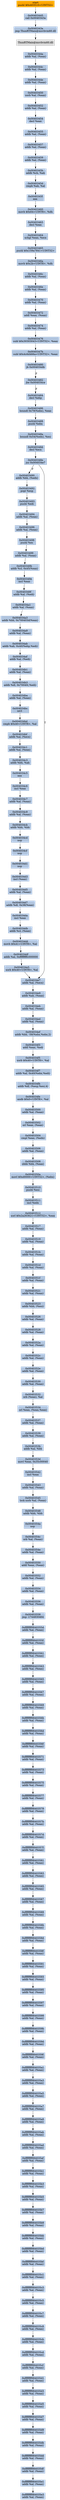digraph G {
node[shape=rectangle,style=filled,fillcolor=lightsteelblue,color=lightsteelblue]
bgcolor="transparent"
a0x00403440pushl_0x403510UINT32[label="start\npushl $0x403510<UINT32>",color="lightgrey",fillcolor="orange"];
a0x00403445call_0x0040343a[label="0x00403445\ncall 0x0040343a"];
a0x0040343ajmp_ThunRTMain_msvbvm60_dll[label="0x0040343a\njmp ThunRTMain@msvbvm60.dll"];
ThunRTMain_msvbvm60_dll[label="ThunRTMain@msvbvm60.dll",color="lightgrey",fillcolor="lightgrey"];
a0x0040344aaddb_al_eax_[label="0x0040344a\naddb %al, (%eax)"];
a0x0040344caddb_al_eax_[label="0x0040344c\naddb %al, (%eax)"];
a0x0040344eaddb_al_eax_[label="0x0040344e\naddb %al, (%eax)"];
a0x00403450xorb_al_eax_[label="0x00403450\nxorb %al, (%eax)"];
a0x00403452addb_al_eax_[label="0x00403452\naddb %al, (%eax)"];
a0x00403454decl_eax[label="0x00403454\ndecl %eax"];
a0x00403455addb_al_eax_[label="0x00403455\naddb %al, (%eax)"];
a0x00403457addb_al_eax_[label="0x00403457\naddb %al, (%eax)"];
a0x00403459addb_al_eax_[label="0x00403459\naddb %al, (%eax)"];
a0x0040345baddb_ch_ah[label="0x0040345b\naddb %ch, %ah"];
a0x0040345dcmpb_ah_al[label="0x0040345d\ncmpb %ah, %al"];
a0x0040345faaa_[label="0x0040345f\naaa "];
a0x00403460movb_0x64UINT8_dh[label="0x00403460\nmovb $0x64<UINT8>, %dh"];
a0x00403463decl_eax[label="0x00403463\ndecl %eax"];
a0x00403464xchgl_eax_ecx[label="0x00403464\nxchgl %eax, %ecx"];
a0x00403465pushl_0x159a7841UINT32[label="0x00403465\npushl $0x159a7841<UINT32>"];
a0x0040346amovb_0x2bUINT8_dh[label="0x0040346a\nmovb $0x2b<UINT8>, %dh"];
a0x0040346caddb_al_eax_[label="0x0040346c\naddb %al, (%eax)"];
a0x0040346eaddb_al_eax_[label="0x0040346e\naddb %al, (%eax)"];
a0x00403470addb_al_eax_[label="0x00403470\naddb %al, (%eax)"];
a0x00403472addl_eax_eax_[label="0x00403472\naddl %eax, (%eax)"];
a0x00403474addb_al_eax_[label="0x00403474\naddb %al, (%eax)"];
a0x00403476subl_0x30303043UINT32_eax[label="0x00403476\nsubl $0x30303043<UINT32>, %eax"];
a0x0040347bsubl_0x4c6d466aUINT32_eax[label="0x0040347b\nsubl $0x4c6d466a<UINT32>, %eax"];
a0x00403480jb_0x004034db[label="0x00403480\njb 0x004034db"];
a0x00403482jbe_0x004034ce[label="0x00403482\njbe 0x004034ce"];
a0x00403484decl_ebp[label="0x00403484\ndecl %ebp"];
a0x00403486boundl_0x79ebx__eax[label="0x00403486\nboundl 0x79(%ebx), %eax"];
a0x00403489pushl_ebx[label="0x00403489\npushl %ebx"];
a0x0040348aboundl_0x54edx__esi[label="0x0040348a\nboundl 0x54(%edx), %esi"];
a0x0040348ddecl_ecx[label="0x0040348d\ndecl %ecx"];
a0x0040348ejns_0x004034e7[label="0x0040348e\njns 0x004034e7"];
a0x00403490addb_bh_edx_[label="0x00403490\naddb %bh, (%edx)"];
a0x004034e7addb_al_ecx_[label="0x004034e7\naddb %al, (%ecx)"];
a0x004034e9addb_ah_eax_[label="0x004034e9\naddb %ah, (%eax)"];
a0x004034ebaddb_al_eax_[label="0x004034eb\naddb %al, (%eax)"];
a0x004034edaddb_al_eax_[label="0x004034ed\naddb %al, (%eax)"];
a0x004034efaddb_bh__58ebxebx2_[label="0x004034ef\naddb %bh, -58(%ebx,%ebx,2)"];
a0x004034f3addl_eax_edi[label="0x004034f3\naddl %eax, %edi"];
a0x004034f5xorb_0x40UINT8_al[label="0x004034f5\nxorb $0x40<UINT8>, %al"];
a0x004034f7addb_al_0x40ebxedi_[label="0x004034f7\naddb %al, 0x40(%ebx,%edi)"];
a0x004034fbaddb_dl_espesi4_[label="0x004034fb\naddb %dl, (%esp,%esi,4)"];
a0x004034feandb_0x0UINT8_al[label="0x004034fe\nandb $0x0<UINT8>, %al"];
a0x00403500addb_al_eax_[label="0x00403500\naddb %al, (%eax)"];
a0x00403502orl_eax_eax_[label="0x00403502\norl %eax, (%eax)"];
a0x00403504cmpl_eax_edx_[label="0x00403504\ncmpl %eax, (%edx)"];
a0x00403506addb_al_eax_[label="0x00403506\naddb %al, (%eax)"];
a0x00403508sbbb_bh_eax_[label="0x00403508\nsbbb %bh, (%eax)"];
a0x0040350amovl_0xd0000UINT32_ebx_[label="0x0040350a\nmovl $0xd0000<UINT32>, (%ebx)"];
a0x00403510pushl_esi[label="0x00403510\npushl %esi"];
a0x00403511incl_edx[label="0x00403511\nincl %edx"];
a0x00403512xorl_0x2a263621UINT32_eax[label="0x00403512\nxorl $0x2a263621<UINT32>, %eax"];
a0x00403517addb_al_eax_[label="0x00403517\naddb %al, (%eax)"];
a0x00403519addb_al_eax_[label="0x00403519\naddb %al, (%eax)"];
a0x0040351baddb_al_eax_[label="0x0040351b\naddb %al, (%eax)"];
a0x0040351daddb_al_eax_[label="0x0040351d\naddb %al, (%eax)"];
a0x0040351faddb_al_eax_[label="0x0040351f\naddb %al, (%eax)"];
a0x00403521addb_al_eax_[label="0x00403521\naddb %al, (%eax)"];
a0x00403523addb_bh_esi_[label="0x00403523\naddb %bh, (%esi)"];
a0x00403526addb_al_eax_[label="0x00403526\naddb %al, (%eax)"];
a0x00403528addb_al_eax_[label="0x00403528\naddb %al, (%eax)"];
a0x0040352aaddb_al_eax_[label="0x0040352a\naddb %al, (%eax)"];
a0x0040352caddb_al_eax_[label="0x0040352c\naddb %al, (%eax)"];
a0x0040352eaddb_al_eax_[label="0x0040352e\naddb %al, (%eax)"];
a0x00403530addb_al_eax_[label="0x00403530\naddb %al, (%eax)"];
a0x00403532orb_eax__al[label="0x00403532\norb (%eax), %al"];
a0x00403534orl_eax_eaxeax_[label="0x00403534\norl %eax, (%eax,%eax)"];
a0x00403537addb_al_eax_[label="0x00403537\naddb %al, (%eax)"];
a0x00403539addb_al_eax_[label="0x00403539\naddb %al, (%eax)"];
a0x0040353baddb_al_bh[label="0x0040353b\naddb %al, %bh"];
a0x0040353dmovl_eax_0x35c00040[label="0x0040353d\nmovl %eax, 0x35c00040"];
a0x00403542incl_eax[label="0x00403542\nincl %eax"];
a0x00403543addb_al_eax_[label="0x00403543\naddb %al, (%eax)"];
a0x00403545lock_xorb_al_eax_[label="0x00403545\nlock xorb %al, (%eax)"];
a0x00403548addb_bh_bh[label="0x00403548\naddb %bh, %bh"];
a0x0040354anop_[label="0x0040354a\nnop "];
a0x0040354corb_al_eax_[label="0x0040354c\norb %al, (%eax)"];
a0x0040354eaddb_al_eax_[label="0x0040354e\naddb %al, (%eax)"];
a0x00403550addl_eax_eax_[label="0x00403550\naddl %eax, (%eax)"];
a0x00403552addb_al_eax_[label="0x00403552\naddb %al, (%eax)"];
a0x00403554addb_al_eax_[label="0x00403554\naddb %al, (%eax)"];
a0x00403556addb_al_eax_[label="0x00403556\naddb %al, (%eax)"];
a0x00403558jmp__1744830464[label="0x00403558\njmp -1744830464"];
a0xffffffff9840355daddb_al_eax_[label="0xffffffff9840355d\naddb %al, (%eax)"];
a0xffffffff9840355faddb_al_eax_[label="0xffffffff9840355f\naddb %al, (%eax)"];
a0xffffffff98403561addb_al_eax_[label="0xffffffff98403561\naddb %al, (%eax)"];
a0xffffffff98403563addb_al_eax_[label="0xffffffff98403563\naddb %al, (%eax)"];
a0xffffffff98403565addb_al_eax_[label="0xffffffff98403565\naddb %al, (%eax)"];
a0xffffffff98403567addb_al_eax_[label="0xffffffff98403567\naddb %al, (%eax)"];
a0xffffffff98403569addb_al_eax_[label="0xffffffff98403569\naddb %al, (%eax)"];
a0xffffffff9840356baddb_al_eax_[label="0xffffffff9840356b\naddb %al, (%eax)"];
a0xffffffff9840356daddb_al_eax_[label="0xffffffff9840356d\naddb %al, (%eax)"];
a0xffffffff9840356faddb_al_eax_[label="0xffffffff9840356f\naddb %al, (%eax)"];
a0xffffffff98403571addb_al_eax_[label="0xffffffff98403571\naddb %al, (%eax)"];
a0xffffffff98403573addb_al_eax_[label="0xffffffff98403573\naddb %al, (%eax)"];
a0xffffffff98403575addb_al_eax_[label="0xffffffff98403575\naddb %al, (%eax)"];
a0xffffffff98403577addb_al_eax_[label="0xffffffff98403577\naddb %al, (%eax)"];
a0xffffffff98403579addb_al_eax_[label="0xffffffff98403579\naddb %al, (%eax)"];
a0xffffffff9840357baddb_al_eax_[label="0xffffffff9840357b\naddb %al, (%eax)"];
a0xffffffff9840357daddb_al_eax_[label="0xffffffff9840357d\naddb %al, (%eax)"];
a0xffffffff9840357faddb_al_eax_[label="0xffffffff9840357f\naddb %al, (%eax)"];
a0xffffffff98403581addb_al_eax_[label="0xffffffff98403581\naddb %al, (%eax)"];
a0xffffffff98403583addb_al_eax_[label="0xffffffff98403583\naddb %al, (%eax)"];
a0xffffffff98403585addb_al_eax_[label="0xffffffff98403585\naddb %al, (%eax)"];
a0xffffffff98403587addb_al_eax_[label="0xffffffff98403587\naddb %al, (%eax)"];
a0xffffffff98403589addb_al_eax_[label="0xffffffff98403589\naddb %al, (%eax)"];
a0xffffffff9840358baddb_al_eax_[label="0xffffffff9840358b\naddb %al, (%eax)"];
a0xffffffff9840358daddb_al_eax_[label="0xffffffff9840358d\naddb %al, (%eax)"];
a0xffffffff9840358faddb_al_eax_[label="0xffffffff9840358f\naddb %al, (%eax)"];
a0xffffffff98403591addb_al_eax_[label="0xffffffff98403591\naddb %al, (%eax)"];
a0xffffffff98403593addb_al_eax_[label="0xffffffff98403593\naddb %al, (%eax)"];
a0xffffffff98403595addb_al_eax_[label="0xffffffff98403595\naddb %al, (%eax)"];
a0xffffffff98403597addb_al_eax_[label="0xffffffff98403597\naddb %al, (%eax)"];
a0xffffffff98403599addb_al_eax_[label="0xffffffff98403599\naddb %al, (%eax)"];
a0xffffffff9840359baddb_al_eax_[label="0xffffffff9840359b\naddb %al, (%eax)"];
a0xffffffff9840359daddb_al_eax_[label="0xffffffff9840359d\naddb %al, (%eax)"];
a0xffffffff9840359faddb_al_eax_[label="0xffffffff9840359f\naddb %al, (%eax)"];
a0xffffffff984035a1addb_al_eax_[label="0xffffffff984035a1\naddb %al, (%eax)"];
a0xffffffff984035a3addb_al_eax_[label="0xffffffff984035a3\naddb %al, (%eax)"];
a0xffffffff984035a5addb_al_eax_[label="0xffffffff984035a5\naddb %al, (%eax)"];
a0xffffffff984035a7addb_al_eax_[label="0xffffffff984035a7\naddb %al, (%eax)"];
a0xffffffff984035a9addb_al_eax_[label="0xffffffff984035a9\naddb %al, (%eax)"];
a0xffffffff984035abaddb_al_eax_[label="0xffffffff984035ab\naddb %al, (%eax)"];
a0xffffffff984035adaddb_al_eax_[label="0xffffffff984035ad\naddb %al, (%eax)"];
a0xffffffff984035afaddb_al_eax_[label="0xffffffff984035af\naddb %al, (%eax)"];
a0xffffffff984035b1addb_al_eax_[label="0xffffffff984035b1\naddb %al, (%eax)"];
a0xffffffff984035b3addb_al_eax_[label="0xffffffff984035b3\naddb %al, (%eax)"];
a0xffffffff984035b5addb_al_eax_[label="0xffffffff984035b5\naddb %al, (%eax)"];
a0xffffffff984035b7addb_al_eax_[label="0xffffffff984035b7\naddb %al, (%eax)"];
a0xffffffff984035b9addb_al_eax_[label="0xffffffff984035b9\naddb %al, (%eax)"];
a0xffffffff984035bbaddb_al_eax_[label="0xffffffff984035bb\naddb %al, (%eax)"];
a0xffffffff984035bdaddb_al_eax_[label="0xffffffff984035bd\naddb %al, (%eax)"];
a0xffffffff984035bfaddb_al_eax_[label="0xffffffff984035bf\naddb %al, (%eax)"];
a0xffffffff984035c1addb_al_eax_[label="0xffffffff984035c1\naddb %al, (%eax)"];
a0xffffffff984035c3addb_al_eax_[label="0xffffffff984035c3\naddb %al, (%eax)"];
a0xffffffff984035c5addb_al_eax_[label="0xffffffff984035c5\naddb %al, (%eax)"];
a0xffffffff984035c7addb_al_eax_[label="0xffffffff984035c7\naddb %al, (%eax)"];
a0xffffffff984035c9addb_al_eax_[label="0xffffffff984035c9\naddb %al, (%eax)"];
a0xffffffff984035cbaddb_al_eax_[label="0xffffffff984035cb\naddb %al, (%eax)"];
a0xffffffff984035cdaddb_al_eax_[label="0xffffffff984035cd\naddb %al, (%eax)"];
a0xffffffff984035cfaddb_al_eax_[label="0xffffffff984035cf\naddb %al, (%eax)"];
a0xffffffff984035d1addb_al_eax_[label="0xffffffff984035d1\naddb %al, (%eax)"];
a0xffffffff984035d3addb_al_eax_[label="0xffffffff984035d3\naddb %al, (%eax)"];
a0xffffffff984035d5addb_al_eax_[label="0xffffffff984035d5\naddb %al, (%eax)"];
a0xffffffff984035d7addb_al_eax_[label="0xffffffff984035d7\naddb %al, (%eax)"];
a0xffffffff984035d9addb_al_eax_[label="0xffffffff984035d9\naddb %al, (%eax)"];
a0xffffffff984035dbaddb_al_eax_[label="0xffffffff984035db\naddb %al, (%eax)"];
a0xffffffff984035ddaddb_al_eax_[label="0xffffffff984035dd\naddb %al, (%eax)"];
a0xffffffff984035dfaddb_al_eax_[label="0xffffffff984035df\naddb %al, (%eax)"];
a0xffffffff984035e1addb_al_eax_[label="0xffffffff984035e1\naddb %al, (%eax)"];
a0xffffffff984035e3addb_al_eax_[label="0xffffffff984035e3\naddb %al, (%eax)"];
a0x00403492popl_esp[label="0x00403492\npopl %esp"];
a0x00403493pushl_edi[label="0x00403493\npushl %edi"];
a0x00403494addb_al_eax_[label="0x00403494\naddb %al, (%eax)"];
a0x00403496addb_al_eax_[label="0x00403496\naddb %al, (%eax)"];
a0x00403498pushl_es[label="0x00403498\npushl %es"];
a0x00403499addb_al_eax_[label="0x00403499\naddb %al, (%eax)"];
a0x0040349baddb_cl_0x45eax_[label="0x0040349b\naddb %cl, 0x45(%eax)"];
a0x0040349eincl_eax[label="0x0040349e\nincl %eax"];
a0x0040349faddb_al_edi_[label="0x0040349f\naddb %al, (%edi)"];
a0x004034a1addb_al_eax_[label="0x004034a1\naddb %al, (%eax)"];
a0x004034a3addb_bh_0x700403deax_[label="0x004034a3\naddb %bh, 0x700403d(%eax)"];
a0x004034a9addb_al_eax_[label="0x004034a9\naddb %al, (%eax)"];
a0x004034abaddb_ah_0x40ebpedi_[label="0x004034ab\naddb %ah, 0x40(%ebp,%edi)"];
a0x004034afaddb_al_edi_[label="0x004034af\naddb %al, (%edi)"];
a0x004034b1addb_al_eax_[label="0x004034b1\naddb %al, (%eax)"];
a0x004034b3addb_dl_0x70040edi_[label="0x004034b3\naddb %dl, 0x70040(,%edi)"];
a0x004034baaddb_al_eax_[label="0x004034ba\naddb %al, (%eax)"];
a0x004034bcint3_[label="0x004034bc\nint3 "];
a0x004034bdcmpb_0x40UINT8_al[label="0x004034bd\ncmpb $0x40<UINT8>, %al"];
a0x004034bfaddb_al_ecx_[label="0x004034bf\naddb %al, (%ecx)"];
a0x004034c1addb_al_eax_[label="0x004034c1\naddb %al, (%eax)"];
a0x004034c3addb_bh_ah[label="0x004034c3\naddb %bh, %ah"];
a0x004034c5aaa_[label="0x004034c5\naaa "];
a0x004034c6incl_eax[label="0x004034c6\nincl %eax"];
a0x004034c7addb_al_eax_[label="0x004034c7\naddb %al, (%eax)"];
a0x004034c9addb_al_eax_[label="0x004034c9\naddb %al, (%eax)"];
a0x004034cbaddb_bh_bh[label="0x004034cb\naddb %bh, %bh"];
a0x004034cdnop_[label="0x004034cd\nnop "];
a0x004034cfnop_[label="0x004034cf\nnop "];
a0x004034d1nop_[label="0x004034d1\nnop "];
a0x004034d3incl_eax_[label="0x004034d3\nincl (%eax)"];
a0x004034d5addb_al_eax_[label="0x004034d5\naddb %al, (%eax)"];
a0x004034d7addb_dl_0x38eax_[label="0x004034d7\naddb %dl, 0x38(%eax)"];
a0x004034daincl_eax[label="0x004034da\nincl %eax"];
a0x004034dbaddb_cl_eax_[label="0x004034db\naddb %cl, (%eax)"];
a0x004034ddmovb_0x41UINT8_al[label="0x004034dd\nmovb $0x41<UINT8>, %al"];
a0x004034dfaddb_al_0xfffffffffc000000[label="0x004034df\naddb %al, 0xfffffffffc000000"];
a0x004034e5xorb_0x40UINT8_al[label="0x004034e5\nxorb $0x40<UINT8>, %al"];
a0x00403440pushl_0x403510UINT32 -> a0x00403445call_0x0040343a [color="#000000"];
a0x00403445call_0x0040343a -> a0x0040343ajmp_ThunRTMain_msvbvm60_dll [color="#000000"];
a0x0040343ajmp_ThunRTMain_msvbvm60_dll -> ThunRTMain_msvbvm60_dll [color="#000000"];
ThunRTMain_msvbvm60_dll -> a0x0040344aaddb_al_eax_ [color="#000000"];
a0x0040344aaddb_al_eax_ -> a0x0040344caddb_al_eax_ [color="#000000"];
a0x0040344caddb_al_eax_ -> a0x0040344eaddb_al_eax_ [color="#000000"];
a0x0040344eaddb_al_eax_ -> a0x00403450xorb_al_eax_ [color="#000000"];
a0x00403450xorb_al_eax_ -> a0x00403452addb_al_eax_ [color="#000000"];
a0x00403452addb_al_eax_ -> a0x00403454decl_eax [color="#000000"];
a0x00403454decl_eax -> a0x00403455addb_al_eax_ [color="#000000"];
a0x00403455addb_al_eax_ -> a0x00403457addb_al_eax_ [color="#000000"];
a0x00403457addb_al_eax_ -> a0x00403459addb_al_eax_ [color="#000000"];
a0x00403459addb_al_eax_ -> a0x0040345baddb_ch_ah [color="#000000"];
a0x0040345baddb_ch_ah -> a0x0040345dcmpb_ah_al [color="#000000"];
a0x0040345dcmpb_ah_al -> a0x0040345faaa_ [color="#000000"];
a0x0040345faaa_ -> a0x00403460movb_0x64UINT8_dh [color="#000000"];
a0x00403460movb_0x64UINT8_dh -> a0x00403463decl_eax [color="#000000"];
a0x00403463decl_eax -> a0x00403464xchgl_eax_ecx [color="#000000"];
a0x00403464xchgl_eax_ecx -> a0x00403465pushl_0x159a7841UINT32 [color="#000000"];
a0x00403465pushl_0x159a7841UINT32 -> a0x0040346amovb_0x2bUINT8_dh [color="#000000"];
a0x0040346amovb_0x2bUINT8_dh -> a0x0040346caddb_al_eax_ [color="#000000"];
a0x0040346caddb_al_eax_ -> a0x0040346eaddb_al_eax_ [color="#000000"];
a0x0040346eaddb_al_eax_ -> a0x00403470addb_al_eax_ [color="#000000"];
a0x00403470addb_al_eax_ -> a0x00403472addl_eax_eax_ [color="#000000"];
a0x00403472addl_eax_eax_ -> a0x00403474addb_al_eax_ [color="#000000"];
a0x00403474addb_al_eax_ -> a0x00403476subl_0x30303043UINT32_eax [color="#000000"];
a0x00403476subl_0x30303043UINT32_eax -> a0x0040347bsubl_0x4c6d466aUINT32_eax [color="#000000"];
a0x0040347bsubl_0x4c6d466aUINT32_eax -> a0x00403480jb_0x004034db [color="#000000"];
a0x00403480jb_0x004034db -> a0x00403482jbe_0x004034ce [color="#000000",label="F"];
a0x00403482jbe_0x004034ce -> a0x00403484decl_ebp [color="#000000",label="F"];
a0x00403484decl_ebp -> a0x00403486boundl_0x79ebx__eax [color="#000000"];
a0x00403486boundl_0x79ebx__eax -> a0x00403489pushl_ebx [color="#000000"];
a0x00403489pushl_ebx -> a0x0040348aboundl_0x54edx__esi [color="#000000"];
a0x0040348aboundl_0x54edx__esi -> a0x0040348ddecl_ecx [color="#000000"];
a0x0040348ddecl_ecx -> a0x0040348ejns_0x004034e7 [color="#000000"];
a0x0040348ejns_0x004034e7 -> a0x00403490addb_bh_edx_ [color="#000000",label="F"];
a0x0040348ejns_0x004034e7 -> a0x004034e7addb_al_ecx_ [color="#000000",label="T"];
a0x004034e7addb_al_ecx_ -> a0x004034e9addb_ah_eax_ [color="#000000"];
a0x004034e9addb_ah_eax_ -> a0x004034ebaddb_al_eax_ [color="#000000"];
a0x004034ebaddb_al_eax_ -> a0x004034edaddb_al_eax_ [color="#000000"];
a0x004034edaddb_al_eax_ -> a0x004034efaddb_bh__58ebxebx2_ [color="#000000"];
a0x004034efaddb_bh__58ebxebx2_ -> a0x004034f3addl_eax_edi [color="#000000"];
a0x004034f3addl_eax_edi -> a0x004034f5xorb_0x40UINT8_al [color="#000000"];
a0x004034f5xorb_0x40UINT8_al -> a0x004034f7addb_al_0x40ebxedi_ [color="#000000"];
a0x004034f7addb_al_0x40ebxedi_ -> a0x004034fbaddb_dl_espesi4_ [color="#000000"];
a0x004034fbaddb_dl_espesi4_ -> a0x004034feandb_0x0UINT8_al [color="#000000"];
a0x004034feandb_0x0UINT8_al -> a0x00403500addb_al_eax_ [color="#000000"];
a0x00403500addb_al_eax_ -> a0x00403502orl_eax_eax_ [color="#000000"];
a0x00403502orl_eax_eax_ -> a0x00403504cmpl_eax_edx_ [color="#000000"];
a0x00403504cmpl_eax_edx_ -> a0x00403506addb_al_eax_ [color="#000000"];
a0x00403506addb_al_eax_ -> a0x00403508sbbb_bh_eax_ [color="#000000"];
a0x00403508sbbb_bh_eax_ -> a0x0040350amovl_0xd0000UINT32_ebx_ [color="#000000"];
a0x0040350amovl_0xd0000UINT32_ebx_ -> a0x00403510pushl_esi [color="#000000"];
a0x00403510pushl_esi -> a0x00403511incl_edx [color="#000000"];
a0x00403511incl_edx -> a0x00403512xorl_0x2a263621UINT32_eax [color="#000000"];
a0x00403512xorl_0x2a263621UINT32_eax -> a0x00403517addb_al_eax_ [color="#000000"];
a0x00403517addb_al_eax_ -> a0x00403519addb_al_eax_ [color="#000000"];
a0x00403519addb_al_eax_ -> a0x0040351baddb_al_eax_ [color="#000000"];
a0x0040351baddb_al_eax_ -> a0x0040351daddb_al_eax_ [color="#000000"];
a0x0040351daddb_al_eax_ -> a0x0040351faddb_al_eax_ [color="#000000"];
a0x0040351faddb_al_eax_ -> a0x00403521addb_al_eax_ [color="#000000"];
a0x00403521addb_al_eax_ -> a0x00403523addb_bh_esi_ [color="#000000"];
a0x00403523addb_bh_esi_ -> a0x00403526addb_al_eax_ [color="#000000"];
a0x00403526addb_al_eax_ -> a0x00403528addb_al_eax_ [color="#000000"];
a0x00403528addb_al_eax_ -> a0x0040352aaddb_al_eax_ [color="#000000"];
a0x0040352aaddb_al_eax_ -> a0x0040352caddb_al_eax_ [color="#000000"];
a0x0040352caddb_al_eax_ -> a0x0040352eaddb_al_eax_ [color="#000000"];
a0x0040352eaddb_al_eax_ -> a0x00403530addb_al_eax_ [color="#000000"];
a0x00403530addb_al_eax_ -> a0x00403532orb_eax__al [color="#000000"];
a0x00403532orb_eax__al -> a0x00403534orl_eax_eaxeax_ [color="#000000"];
a0x00403534orl_eax_eaxeax_ -> a0x00403537addb_al_eax_ [color="#000000"];
a0x00403537addb_al_eax_ -> a0x00403539addb_al_eax_ [color="#000000"];
a0x00403539addb_al_eax_ -> a0x0040353baddb_al_bh [color="#000000"];
a0x0040353baddb_al_bh -> a0x0040353dmovl_eax_0x35c00040 [color="#000000"];
a0x0040353dmovl_eax_0x35c00040 -> a0x00403542incl_eax [color="#000000"];
a0x00403542incl_eax -> a0x00403543addb_al_eax_ [color="#000000"];
a0x00403543addb_al_eax_ -> a0x00403545lock_xorb_al_eax_ [color="#000000"];
a0x00403545lock_xorb_al_eax_ -> a0x00403548addb_bh_bh [color="#000000"];
a0x00403548addb_bh_bh -> a0x0040354anop_ [color="#000000"];
a0x0040354anop_ -> a0x0040354corb_al_eax_ [color="#000000"];
a0x0040354corb_al_eax_ -> a0x0040354eaddb_al_eax_ [color="#000000"];
a0x0040354eaddb_al_eax_ -> a0x00403550addl_eax_eax_ [color="#000000"];
a0x00403550addl_eax_eax_ -> a0x00403552addb_al_eax_ [color="#000000"];
a0x00403552addb_al_eax_ -> a0x00403554addb_al_eax_ [color="#000000"];
a0x00403554addb_al_eax_ -> a0x00403556addb_al_eax_ [color="#000000"];
a0x00403556addb_al_eax_ -> a0x00403558jmp__1744830464 [color="#000000"];
a0x00403558jmp__1744830464 -> a0xffffffff9840355daddb_al_eax_ [color="#000000"];
a0xffffffff9840355daddb_al_eax_ -> a0xffffffff9840355faddb_al_eax_ [color="#000000"];
a0xffffffff9840355faddb_al_eax_ -> a0xffffffff98403561addb_al_eax_ [color="#000000"];
a0xffffffff98403561addb_al_eax_ -> a0xffffffff98403563addb_al_eax_ [color="#000000"];
a0xffffffff98403563addb_al_eax_ -> a0xffffffff98403565addb_al_eax_ [color="#000000"];
a0xffffffff98403565addb_al_eax_ -> a0xffffffff98403567addb_al_eax_ [color="#000000"];
a0xffffffff98403567addb_al_eax_ -> a0xffffffff98403569addb_al_eax_ [color="#000000"];
a0xffffffff98403569addb_al_eax_ -> a0xffffffff9840356baddb_al_eax_ [color="#000000"];
a0xffffffff9840356baddb_al_eax_ -> a0xffffffff9840356daddb_al_eax_ [color="#000000"];
a0xffffffff9840356daddb_al_eax_ -> a0xffffffff9840356faddb_al_eax_ [color="#000000"];
a0xffffffff9840356faddb_al_eax_ -> a0xffffffff98403571addb_al_eax_ [color="#000000"];
a0xffffffff98403571addb_al_eax_ -> a0xffffffff98403573addb_al_eax_ [color="#000000"];
a0xffffffff98403573addb_al_eax_ -> a0xffffffff98403575addb_al_eax_ [color="#000000"];
a0xffffffff98403575addb_al_eax_ -> a0xffffffff98403577addb_al_eax_ [color="#000000"];
a0xffffffff98403577addb_al_eax_ -> a0xffffffff98403579addb_al_eax_ [color="#000000"];
a0xffffffff98403579addb_al_eax_ -> a0xffffffff9840357baddb_al_eax_ [color="#000000"];
a0xffffffff9840357baddb_al_eax_ -> a0xffffffff9840357daddb_al_eax_ [color="#000000"];
a0xffffffff9840357daddb_al_eax_ -> a0xffffffff9840357faddb_al_eax_ [color="#000000"];
a0xffffffff9840357faddb_al_eax_ -> a0xffffffff98403581addb_al_eax_ [color="#000000"];
a0xffffffff98403581addb_al_eax_ -> a0xffffffff98403583addb_al_eax_ [color="#000000"];
a0xffffffff98403583addb_al_eax_ -> a0xffffffff98403585addb_al_eax_ [color="#000000"];
a0xffffffff98403585addb_al_eax_ -> a0xffffffff98403587addb_al_eax_ [color="#000000"];
a0xffffffff98403587addb_al_eax_ -> a0xffffffff98403589addb_al_eax_ [color="#000000"];
a0xffffffff98403589addb_al_eax_ -> a0xffffffff9840358baddb_al_eax_ [color="#000000"];
a0xffffffff9840358baddb_al_eax_ -> a0xffffffff9840358daddb_al_eax_ [color="#000000"];
a0xffffffff9840358daddb_al_eax_ -> a0xffffffff9840358faddb_al_eax_ [color="#000000"];
a0xffffffff9840358faddb_al_eax_ -> a0xffffffff98403591addb_al_eax_ [color="#000000"];
a0xffffffff98403591addb_al_eax_ -> a0xffffffff98403593addb_al_eax_ [color="#000000"];
a0xffffffff98403593addb_al_eax_ -> a0xffffffff98403595addb_al_eax_ [color="#000000"];
a0xffffffff98403595addb_al_eax_ -> a0xffffffff98403597addb_al_eax_ [color="#000000"];
a0xffffffff98403597addb_al_eax_ -> a0xffffffff98403599addb_al_eax_ [color="#000000"];
a0xffffffff98403599addb_al_eax_ -> a0xffffffff9840359baddb_al_eax_ [color="#000000"];
a0xffffffff9840359baddb_al_eax_ -> a0xffffffff9840359daddb_al_eax_ [color="#000000"];
a0xffffffff9840359daddb_al_eax_ -> a0xffffffff9840359faddb_al_eax_ [color="#000000"];
a0xffffffff9840359faddb_al_eax_ -> a0xffffffff984035a1addb_al_eax_ [color="#000000"];
a0xffffffff984035a1addb_al_eax_ -> a0xffffffff984035a3addb_al_eax_ [color="#000000"];
a0xffffffff984035a3addb_al_eax_ -> a0xffffffff984035a5addb_al_eax_ [color="#000000"];
a0xffffffff984035a5addb_al_eax_ -> a0xffffffff984035a7addb_al_eax_ [color="#000000"];
a0xffffffff984035a7addb_al_eax_ -> a0xffffffff984035a9addb_al_eax_ [color="#000000"];
a0xffffffff984035a9addb_al_eax_ -> a0xffffffff984035abaddb_al_eax_ [color="#000000"];
a0xffffffff984035abaddb_al_eax_ -> a0xffffffff984035adaddb_al_eax_ [color="#000000"];
a0xffffffff984035adaddb_al_eax_ -> a0xffffffff984035afaddb_al_eax_ [color="#000000"];
a0xffffffff984035afaddb_al_eax_ -> a0xffffffff984035b1addb_al_eax_ [color="#000000"];
a0xffffffff984035b1addb_al_eax_ -> a0xffffffff984035b3addb_al_eax_ [color="#000000"];
a0xffffffff984035b3addb_al_eax_ -> a0xffffffff984035b5addb_al_eax_ [color="#000000"];
a0xffffffff984035b5addb_al_eax_ -> a0xffffffff984035b7addb_al_eax_ [color="#000000"];
a0xffffffff984035b7addb_al_eax_ -> a0xffffffff984035b9addb_al_eax_ [color="#000000"];
a0xffffffff984035b9addb_al_eax_ -> a0xffffffff984035bbaddb_al_eax_ [color="#000000"];
a0xffffffff984035bbaddb_al_eax_ -> a0xffffffff984035bdaddb_al_eax_ [color="#000000"];
a0xffffffff984035bdaddb_al_eax_ -> a0xffffffff984035bfaddb_al_eax_ [color="#000000"];
a0xffffffff984035bfaddb_al_eax_ -> a0xffffffff984035c1addb_al_eax_ [color="#000000"];
a0xffffffff984035c1addb_al_eax_ -> a0xffffffff984035c3addb_al_eax_ [color="#000000"];
a0xffffffff984035c3addb_al_eax_ -> a0xffffffff984035c5addb_al_eax_ [color="#000000"];
a0xffffffff984035c5addb_al_eax_ -> a0xffffffff984035c7addb_al_eax_ [color="#000000"];
a0xffffffff984035c7addb_al_eax_ -> a0xffffffff984035c9addb_al_eax_ [color="#000000"];
a0xffffffff984035c9addb_al_eax_ -> a0xffffffff984035cbaddb_al_eax_ [color="#000000"];
a0xffffffff984035cbaddb_al_eax_ -> a0xffffffff984035cdaddb_al_eax_ [color="#000000"];
a0xffffffff984035cdaddb_al_eax_ -> a0xffffffff984035cfaddb_al_eax_ [color="#000000"];
a0xffffffff984035cfaddb_al_eax_ -> a0xffffffff984035d1addb_al_eax_ [color="#000000"];
a0xffffffff984035d1addb_al_eax_ -> a0xffffffff984035d3addb_al_eax_ [color="#000000"];
a0xffffffff984035d3addb_al_eax_ -> a0xffffffff984035d5addb_al_eax_ [color="#000000"];
a0xffffffff984035d5addb_al_eax_ -> a0xffffffff984035d7addb_al_eax_ [color="#000000"];
a0xffffffff984035d7addb_al_eax_ -> a0xffffffff984035d9addb_al_eax_ [color="#000000"];
a0xffffffff984035d9addb_al_eax_ -> a0xffffffff984035dbaddb_al_eax_ [color="#000000"];
a0xffffffff984035dbaddb_al_eax_ -> a0xffffffff984035ddaddb_al_eax_ [color="#000000"];
a0xffffffff984035ddaddb_al_eax_ -> a0xffffffff984035dfaddb_al_eax_ [color="#000000"];
a0xffffffff984035dfaddb_al_eax_ -> a0xffffffff984035e1addb_al_eax_ [color="#000000"];
a0xffffffff984035e1addb_al_eax_ -> a0xffffffff984035e3addb_al_eax_ [color="#000000"];
a0x00403490addb_bh_edx_ -> a0x00403492popl_esp [color="#000000"];
a0x00403492popl_esp -> a0x00403493pushl_edi [color="#000000"];
a0x00403493pushl_edi -> a0x00403494addb_al_eax_ [color="#000000"];
a0x00403494addb_al_eax_ -> a0x00403496addb_al_eax_ [color="#000000"];
a0x00403496addb_al_eax_ -> a0x00403498pushl_es [color="#000000"];
a0x00403498pushl_es -> a0x00403499addb_al_eax_ [color="#000000"];
a0x00403499addb_al_eax_ -> a0x0040349baddb_cl_0x45eax_ [color="#000000"];
a0x0040349baddb_cl_0x45eax_ -> a0x0040349eincl_eax [color="#000000"];
a0x0040349eincl_eax -> a0x0040349faddb_al_edi_ [color="#000000"];
a0x0040349faddb_al_edi_ -> a0x004034a1addb_al_eax_ [color="#000000"];
a0x004034a1addb_al_eax_ -> a0x004034a3addb_bh_0x700403deax_ [color="#000000"];
a0x004034a3addb_bh_0x700403deax_ -> a0x004034a9addb_al_eax_ [color="#000000"];
a0x004034a9addb_al_eax_ -> a0x004034abaddb_ah_0x40ebpedi_ [color="#000000"];
a0x004034abaddb_ah_0x40ebpedi_ -> a0x004034afaddb_al_edi_ [color="#000000"];
a0x004034afaddb_al_edi_ -> a0x004034b1addb_al_eax_ [color="#000000"];
a0x004034b1addb_al_eax_ -> a0x004034b3addb_dl_0x70040edi_ [color="#000000"];
a0x004034b3addb_dl_0x70040edi_ -> a0x004034baaddb_al_eax_ [color="#000000"];
a0x004034baaddb_al_eax_ -> a0x004034bcint3_ [color="#000000"];
a0x004034bcint3_ -> a0x004034bdcmpb_0x40UINT8_al [color="#000000"];
a0x004034bdcmpb_0x40UINT8_al -> a0x004034bfaddb_al_ecx_ [color="#000000"];
a0x004034bfaddb_al_ecx_ -> a0x004034c1addb_al_eax_ [color="#000000"];
a0x004034c1addb_al_eax_ -> a0x004034c3addb_bh_ah [color="#000000"];
a0x004034c3addb_bh_ah -> a0x004034c5aaa_ [color="#000000"];
a0x004034c5aaa_ -> a0x004034c6incl_eax [color="#000000"];
a0x004034c6incl_eax -> a0x004034c7addb_al_eax_ [color="#000000"];
a0x004034c7addb_al_eax_ -> a0x004034c9addb_al_eax_ [color="#000000"];
a0x004034c9addb_al_eax_ -> a0x004034cbaddb_bh_bh [color="#000000"];
a0x004034cbaddb_bh_bh -> a0x004034cdnop_ [color="#000000"];
a0x004034cdnop_ -> a0x004034cfnop_ [color="#000000"];
a0x004034cfnop_ -> a0x004034d1nop_ [color="#000000"];
a0x004034d1nop_ -> a0x004034d3incl_eax_ [color="#000000"];
a0x004034d3incl_eax_ -> a0x004034d5addb_al_eax_ [color="#000000"];
a0x004034d5addb_al_eax_ -> a0x004034d7addb_dl_0x38eax_ [color="#000000"];
a0x004034d7addb_dl_0x38eax_ -> a0x004034daincl_eax [color="#000000"];
a0x004034daincl_eax -> a0x004034dbaddb_cl_eax_ [color="#000000"];
a0x004034dbaddb_cl_eax_ -> a0x004034ddmovb_0x41UINT8_al [color="#000000"];
a0x004034ddmovb_0x41UINT8_al -> a0x004034dfaddb_al_0xfffffffffc000000 [color="#000000"];
a0x004034dfaddb_al_0xfffffffffc000000 -> a0x004034e5xorb_0x40UINT8_al [color="#000000"];
a0x004034e5xorb_0x40UINT8_al -> a0x004034e7addb_al_ecx_ [color="#000000"];
}
